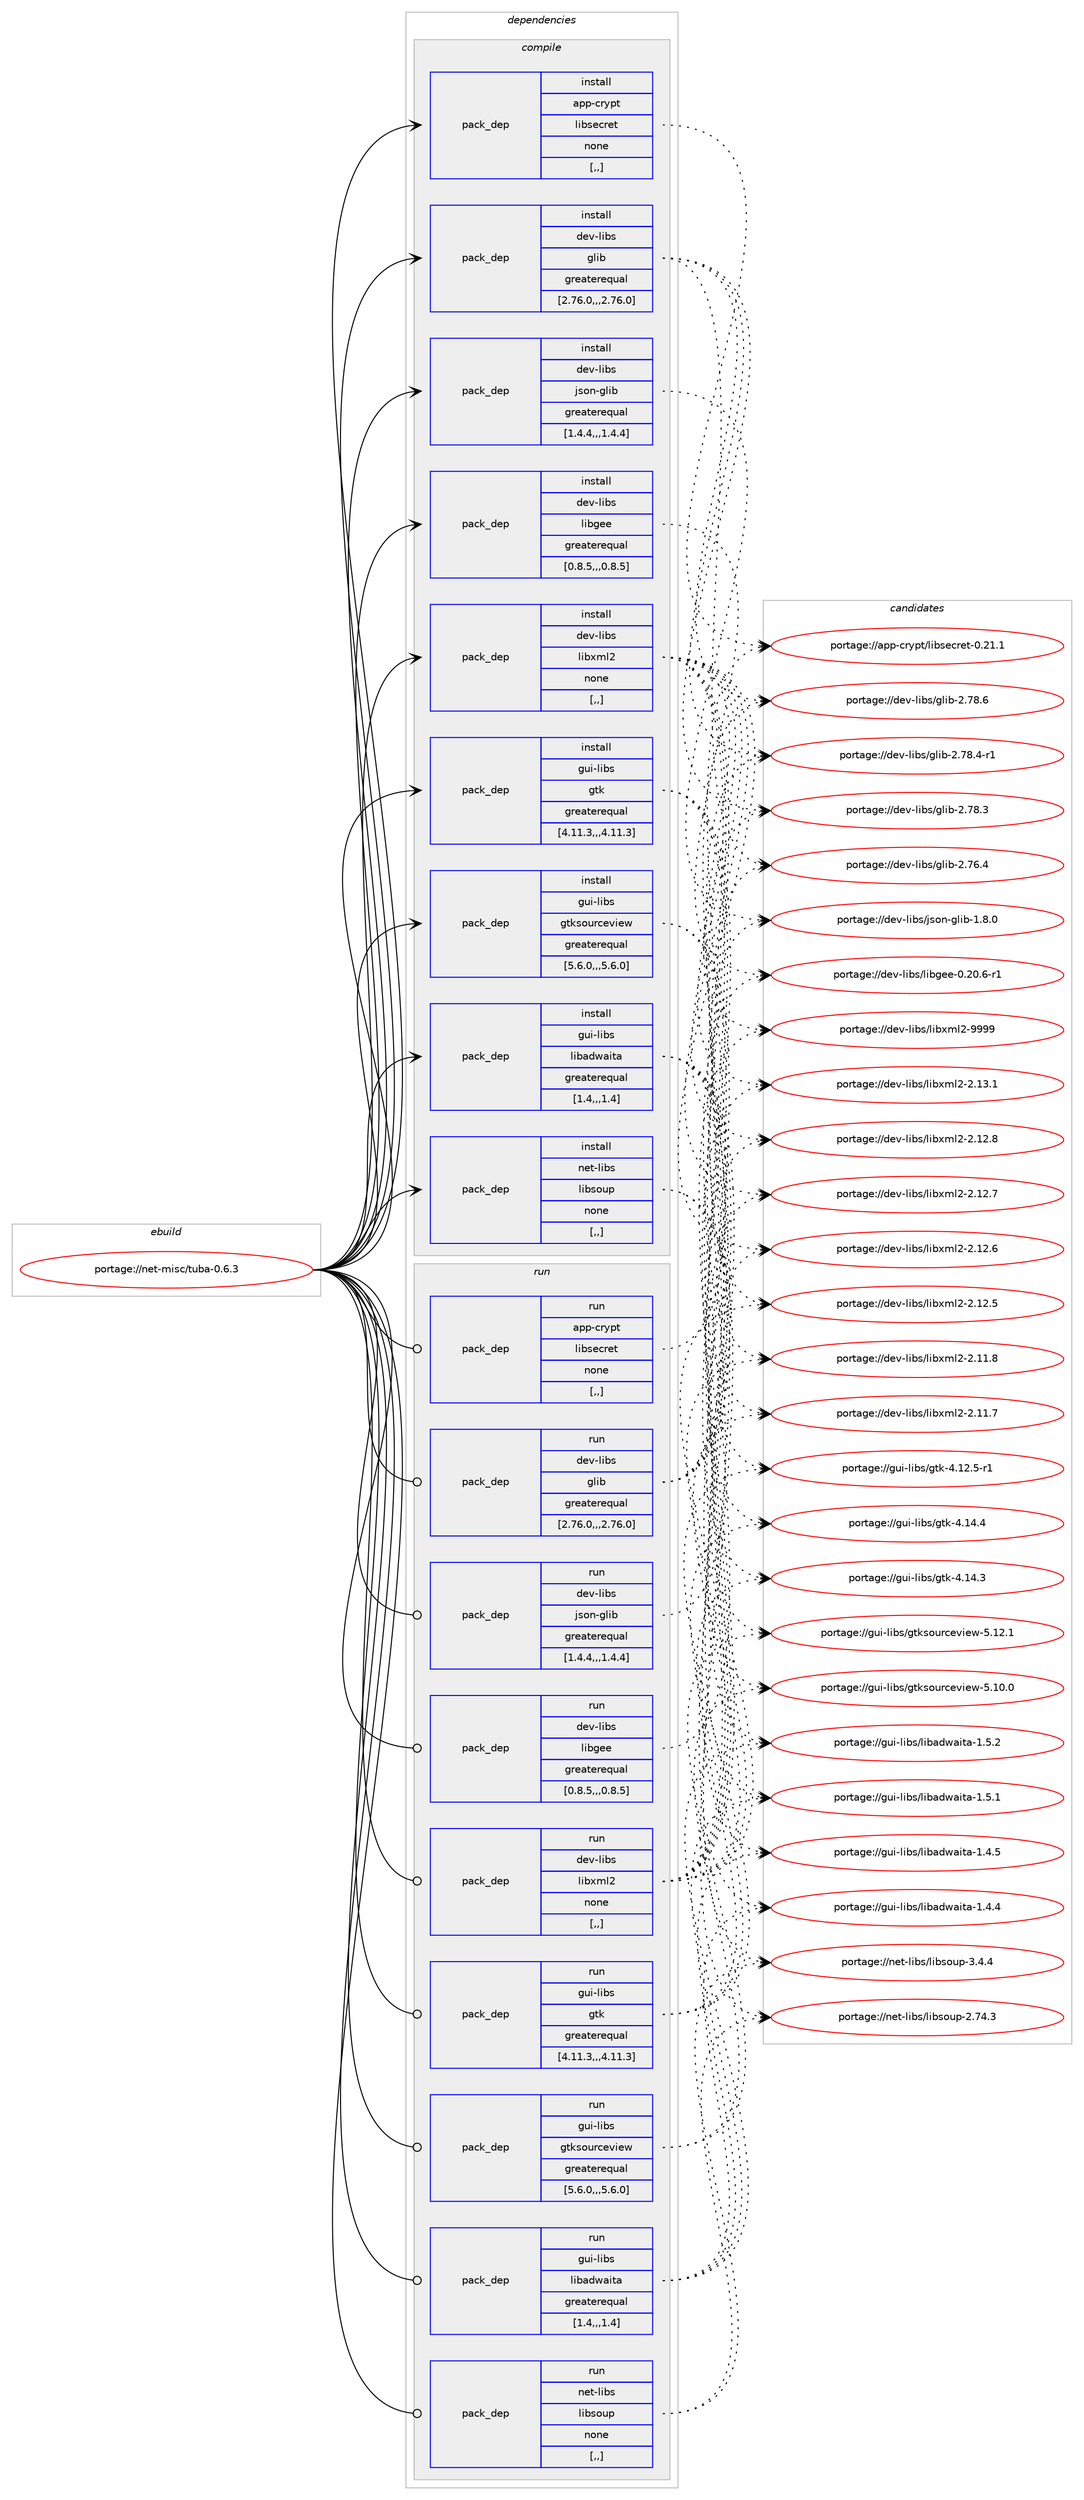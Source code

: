 digraph prolog {

# *************
# Graph options
# *************

newrank=true;
concentrate=true;
compound=true;
graph [rankdir=LR,fontname=Helvetica,fontsize=10,ranksep=1.5];#, ranksep=2.5, nodesep=0.2];
edge  [arrowhead=vee];
node  [fontname=Helvetica,fontsize=10];

# **********
# The ebuild
# **********

subgraph cluster_leftcol {
color=gray;
label=<<i>ebuild</i>>;
id [label="portage://net-misc/tuba-0.6.3", color=red, width=4, href="../net-misc/tuba-0.6.3.svg"];
}

# ****************
# The dependencies
# ****************

subgraph cluster_midcol {
color=gray;
label=<<i>dependencies</i>>;
subgraph cluster_compile {
fillcolor="#eeeeee";
style=filled;
label=<<i>compile</i>>;
subgraph pack275006 {
dependency377018 [label=<<TABLE BORDER="0" CELLBORDER="1" CELLSPACING="0" CELLPADDING="4" WIDTH="220"><TR><TD ROWSPAN="6" CELLPADDING="30">pack_dep</TD></TR><TR><TD WIDTH="110">install</TD></TR><TR><TD>app-crypt</TD></TR><TR><TD>libsecret</TD></TR><TR><TD>none</TD></TR><TR><TD>[,,]</TD></TR></TABLE>>, shape=none, color=blue];
}
id:e -> dependency377018:w [weight=20,style="solid",arrowhead="vee"];
subgraph pack275007 {
dependency377019 [label=<<TABLE BORDER="0" CELLBORDER="1" CELLSPACING="0" CELLPADDING="4" WIDTH="220"><TR><TD ROWSPAN="6" CELLPADDING="30">pack_dep</TD></TR><TR><TD WIDTH="110">install</TD></TR><TR><TD>dev-libs</TD></TR><TR><TD>glib</TD></TR><TR><TD>greaterequal</TD></TR><TR><TD>[2.76.0,,,2.76.0]</TD></TR></TABLE>>, shape=none, color=blue];
}
id:e -> dependency377019:w [weight=20,style="solid",arrowhead="vee"];
subgraph pack275008 {
dependency377020 [label=<<TABLE BORDER="0" CELLBORDER="1" CELLSPACING="0" CELLPADDING="4" WIDTH="220"><TR><TD ROWSPAN="6" CELLPADDING="30">pack_dep</TD></TR><TR><TD WIDTH="110">install</TD></TR><TR><TD>dev-libs</TD></TR><TR><TD>json-glib</TD></TR><TR><TD>greaterequal</TD></TR><TR><TD>[1.4.4,,,1.4.4]</TD></TR></TABLE>>, shape=none, color=blue];
}
id:e -> dependency377020:w [weight=20,style="solid",arrowhead="vee"];
subgraph pack275009 {
dependency377021 [label=<<TABLE BORDER="0" CELLBORDER="1" CELLSPACING="0" CELLPADDING="4" WIDTH="220"><TR><TD ROWSPAN="6" CELLPADDING="30">pack_dep</TD></TR><TR><TD WIDTH="110">install</TD></TR><TR><TD>dev-libs</TD></TR><TR><TD>libgee</TD></TR><TR><TD>greaterequal</TD></TR><TR><TD>[0.8.5,,,0.8.5]</TD></TR></TABLE>>, shape=none, color=blue];
}
id:e -> dependency377021:w [weight=20,style="solid",arrowhead="vee"];
subgraph pack275010 {
dependency377022 [label=<<TABLE BORDER="0" CELLBORDER="1" CELLSPACING="0" CELLPADDING="4" WIDTH="220"><TR><TD ROWSPAN="6" CELLPADDING="30">pack_dep</TD></TR><TR><TD WIDTH="110">install</TD></TR><TR><TD>dev-libs</TD></TR><TR><TD>libxml2</TD></TR><TR><TD>none</TD></TR><TR><TD>[,,]</TD></TR></TABLE>>, shape=none, color=blue];
}
id:e -> dependency377022:w [weight=20,style="solid",arrowhead="vee"];
subgraph pack275011 {
dependency377023 [label=<<TABLE BORDER="0" CELLBORDER="1" CELLSPACING="0" CELLPADDING="4" WIDTH="220"><TR><TD ROWSPAN="6" CELLPADDING="30">pack_dep</TD></TR><TR><TD WIDTH="110">install</TD></TR><TR><TD>gui-libs</TD></TR><TR><TD>gtk</TD></TR><TR><TD>greaterequal</TD></TR><TR><TD>[4.11.3,,,4.11.3]</TD></TR></TABLE>>, shape=none, color=blue];
}
id:e -> dependency377023:w [weight=20,style="solid",arrowhead="vee"];
subgraph pack275012 {
dependency377024 [label=<<TABLE BORDER="0" CELLBORDER="1" CELLSPACING="0" CELLPADDING="4" WIDTH="220"><TR><TD ROWSPAN="6" CELLPADDING="30">pack_dep</TD></TR><TR><TD WIDTH="110">install</TD></TR><TR><TD>gui-libs</TD></TR><TR><TD>gtksourceview</TD></TR><TR><TD>greaterequal</TD></TR><TR><TD>[5.6.0,,,5.6.0]</TD></TR></TABLE>>, shape=none, color=blue];
}
id:e -> dependency377024:w [weight=20,style="solid",arrowhead="vee"];
subgraph pack275013 {
dependency377025 [label=<<TABLE BORDER="0" CELLBORDER="1" CELLSPACING="0" CELLPADDING="4" WIDTH="220"><TR><TD ROWSPAN="6" CELLPADDING="30">pack_dep</TD></TR><TR><TD WIDTH="110">install</TD></TR><TR><TD>gui-libs</TD></TR><TR><TD>libadwaita</TD></TR><TR><TD>greaterequal</TD></TR><TR><TD>[1.4,,,1.4]</TD></TR></TABLE>>, shape=none, color=blue];
}
id:e -> dependency377025:w [weight=20,style="solid",arrowhead="vee"];
subgraph pack275014 {
dependency377026 [label=<<TABLE BORDER="0" CELLBORDER="1" CELLSPACING="0" CELLPADDING="4" WIDTH="220"><TR><TD ROWSPAN="6" CELLPADDING="30">pack_dep</TD></TR><TR><TD WIDTH="110">install</TD></TR><TR><TD>net-libs</TD></TR><TR><TD>libsoup</TD></TR><TR><TD>none</TD></TR><TR><TD>[,,]</TD></TR></TABLE>>, shape=none, color=blue];
}
id:e -> dependency377026:w [weight=20,style="solid",arrowhead="vee"];
}
subgraph cluster_compileandrun {
fillcolor="#eeeeee";
style=filled;
label=<<i>compile and run</i>>;
}
subgraph cluster_run {
fillcolor="#eeeeee";
style=filled;
label=<<i>run</i>>;
subgraph pack275015 {
dependency377027 [label=<<TABLE BORDER="0" CELLBORDER="1" CELLSPACING="0" CELLPADDING="4" WIDTH="220"><TR><TD ROWSPAN="6" CELLPADDING="30">pack_dep</TD></TR><TR><TD WIDTH="110">run</TD></TR><TR><TD>app-crypt</TD></TR><TR><TD>libsecret</TD></TR><TR><TD>none</TD></TR><TR><TD>[,,]</TD></TR></TABLE>>, shape=none, color=blue];
}
id:e -> dependency377027:w [weight=20,style="solid",arrowhead="odot"];
subgraph pack275016 {
dependency377028 [label=<<TABLE BORDER="0" CELLBORDER="1" CELLSPACING="0" CELLPADDING="4" WIDTH="220"><TR><TD ROWSPAN="6" CELLPADDING="30">pack_dep</TD></TR><TR><TD WIDTH="110">run</TD></TR><TR><TD>dev-libs</TD></TR><TR><TD>glib</TD></TR><TR><TD>greaterequal</TD></TR><TR><TD>[2.76.0,,,2.76.0]</TD></TR></TABLE>>, shape=none, color=blue];
}
id:e -> dependency377028:w [weight=20,style="solid",arrowhead="odot"];
subgraph pack275017 {
dependency377029 [label=<<TABLE BORDER="0" CELLBORDER="1" CELLSPACING="0" CELLPADDING="4" WIDTH="220"><TR><TD ROWSPAN="6" CELLPADDING="30">pack_dep</TD></TR><TR><TD WIDTH="110">run</TD></TR><TR><TD>dev-libs</TD></TR><TR><TD>json-glib</TD></TR><TR><TD>greaterequal</TD></TR><TR><TD>[1.4.4,,,1.4.4]</TD></TR></TABLE>>, shape=none, color=blue];
}
id:e -> dependency377029:w [weight=20,style="solid",arrowhead="odot"];
subgraph pack275018 {
dependency377030 [label=<<TABLE BORDER="0" CELLBORDER="1" CELLSPACING="0" CELLPADDING="4" WIDTH="220"><TR><TD ROWSPAN="6" CELLPADDING="30">pack_dep</TD></TR><TR><TD WIDTH="110">run</TD></TR><TR><TD>dev-libs</TD></TR><TR><TD>libgee</TD></TR><TR><TD>greaterequal</TD></TR><TR><TD>[0.8.5,,,0.8.5]</TD></TR></TABLE>>, shape=none, color=blue];
}
id:e -> dependency377030:w [weight=20,style="solid",arrowhead="odot"];
subgraph pack275019 {
dependency377031 [label=<<TABLE BORDER="0" CELLBORDER="1" CELLSPACING="0" CELLPADDING="4" WIDTH="220"><TR><TD ROWSPAN="6" CELLPADDING="30">pack_dep</TD></TR><TR><TD WIDTH="110">run</TD></TR><TR><TD>dev-libs</TD></TR><TR><TD>libxml2</TD></TR><TR><TD>none</TD></TR><TR><TD>[,,]</TD></TR></TABLE>>, shape=none, color=blue];
}
id:e -> dependency377031:w [weight=20,style="solid",arrowhead="odot"];
subgraph pack275020 {
dependency377032 [label=<<TABLE BORDER="0" CELLBORDER="1" CELLSPACING="0" CELLPADDING="4" WIDTH="220"><TR><TD ROWSPAN="6" CELLPADDING="30">pack_dep</TD></TR><TR><TD WIDTH="110">run</TD></TR><TR><TD>gui-libs</TD></TR><TR><TD>gtk</TD></TR><TR><TD>greaterequal</TD></TR><TR><TD>[4.11.3,,,4.11.3]</TD></TR></TABLE>>, shape=none, color=blue];
}
id:e -> dependency377032:w [weight=20,style="solid",arrowhead="odot"];
subgraph pack275021 {
dependency377033 [label=<<TABLE BORDER="0" CELLBORDER="1" CELLSPACING="0" CELLPADDING="4" WIDTH="220"><TR><TD ROWSPAN="6" CELLPADDING="30">pack_dep</TD></TR><TR><TD WIDTH="110">run</TD></TR><TR><TD>gui-libs</TD></TR><TR><TD>gtksourceview</TD></TR><TR><TD>greaterequal</TD></TR><TR><TD>[5.6.0,,,5.6.0]</TD></TR></TABLE>>, shape=none, color=blue];
}
id:e -> dependency377033:w [weight=20,style="solid",arrowhead="odot"];
subgraph pack275022 {
dependency377034 [label=<<TABLE BORDER="0" CELLBORDER="1" CELLSPACING="0" CELLPADDING="4" WIDTH="220"><TR><TD ROWSPAN="6" CELLPADDING="30">pack_dep</TD></TR><TR><TD WIDTH="110">run</TD></TR><TR><TD>gui-libs</TD></TR><TR><TD>libadwaita</TD></TR><TR><TD>greaterequal</TD></TR><TR><TD>[1.4,,,1.4]</TD></TR></TABLE>>, shape=none, color=blue];
}
id:e -> dependency377034:w [weight=20,style="solid",arrowhead="odot"];
subgraph pack275023 {
dependency377035 [label=<<TABLE BORDER="0" CELLBORDER="1" CELLSPACING="0" CELLPADDING="4" WIDTH="220"><TR><TD ROWSPAN="6" CELLPADDING="30">pack_dep</TD></TR><TR><TD WIDTH="110">run</TD></TR><TR><TD>net-libs</TD></TR><TR><TD>libsoup</TD></TR><TR><TD>none</TD></TR><TR><TD>[,,]</TD></TR></TABLE>>, shape=none, color=blue];
}
id:e -> dependency377035:w [weight=20,style="solid",arrowhead="odot"];
}
}

# **************
# The candidates
# **************

subgraph cluster_choices {
rank=same;
color=gray;
label=<<i>candidates</i>>;

subgraph choice275006 {
color=black;
nodesep=1;
choice97112112459911412111211647108105981151019911410111645484650494649 [label="portage://app-crypt/libsecret-0.21.1", color=red, width=4,href="../app-crypt/libsecret-0.21.1.svg"];
dependency377018:e -> choice97112112459911412111211647108105981151019911410111645484650494649:w [style=dotted,weight="100"];
}
subgraph choice275007 {
color=black;
nodesep=1;
choice1001011184510810598115471031081059845504655564654 [label="portage://dev-libs/glib-2.78.6", color=red, width=4,href="../dev-libs/glib-2.78.6.svg"];
choice10010111845108105981154710310810598455046555646524511449 [label="portage://dev-libs/glib-2.78.4-r1", color=red, width=4,href="../dev-libs/glib-2.78.4-r1.svg"];
choice1001011184510810598115471031081059845504655564651 [label="portage://dev-libs/glib-2.78.3", color=red, width=4,href="../dev-libs/glib-2.78.3.svg"];
choice1001011184510810598115471031081059845504655544652 [label="portage://dev-libs/glib-2.76.4", color=red, width=4,href="../dev-libs/glib-2.76.4.svg"];
dependency377019:e -> choice1001011184510810598115471031081059845504655564654:w [style=dotted,weight="100"];
dependency377019:e -> choice10010111845108105981154710310810598455046555646524511449:w [style=dotted,weight="100"];
dependency377019:e -> choice1001011184510810598115471031081059845504655564651:w [style=dotted,weight="100"];
dependency377019:e -> choice1001011184510810598115471031081059845504655544652:w [style=dotted,weight="100"];
}
subgraph choice275008 {
color=black;
nodesep=1;
choice1001011184510810598115471061151111104510310810598454946564648 [label="portage://dev-libs/json-glib-1.8.0", color=red, width=4,href="../dev-libs/json-glib-1.8.0.svg"];
dependency377020:e -> choice1001011184510810598115471061151111104510310810598454946564648:w [style=dotted,weight="100"];
}
subgraph choice275009 {
color=black;
nodesep=1;
choice10010111845108105981154710810598103101101454846504846544511449 [label="portage://dev-libs/libgee-0.20.6-r1", color=red, width=4,href="../dev-libs/libgee-0.20.6-r1.svg"];
dependency377021:e -> choice10010111845108105981154710810598103101101454846504846544511449:w [style=dotted,weight="100"];
}
subgraph choice275010 {
color=black;
nodesep=1;
choice10010111845108105981154710810598120109108504557575757 [label="portage://dev-libs/libxml2-9999", color=red, width=4,href="../dev-libs/libxml2-9999.svg"];
choice100101118451081059811547108105981201091085045504649514649 [label="portage://dev-libs/libxml2-2.13.1", color=red, width=4,href="../dev-libs/libxml2-2.13.1.svg"];
choice100101118451081059811547108105981201091085045504649504656 [label="portage://dev-libs/libxml2-2.12.8", color=red, width=4,href="../dev-libs/libxml2-2.12.8.svg"];
choice100101118451081059811547108105981201091085045504649504655 [label="portage://dev-libs/libxml2-2.12.7", color=red, width=4,href="../dev-libs/libxml2-2.12.7.svg"];
choice100101118451081059811547108105981201091085045504649504654 [label="portage://dev-libs/libxml2-2.12.6", color=red, width=4,href="../dev-libs/libxml2-2.12.6.svg"];
choice100101118451081059811547108105981201091085045504649504653 [label="portage://dev-libs/libxml2-2.12.5", color=red, width=4,href="../dev-libs/libxml2-2.12.5.svg"];
choice100101118451081059811547108105981201091085045504649494656 [label="portage://dev-libs/libxml2-2.11.8", color=red, width=4,href="../dev-libs/libxml2-2.11.8.svg"];
choice100101118451081059811547108105981201091085045504649494655 [label="portage://dev-libs/libxml2-2.11.7", color=red, width=4,href="../dev-libs/libxml2-2.11.7.svg"];
dependency377022:e -> choice10010111845108105981154710810598120109108504557575757:w [style=dotted,weight="100"];
dependency377022:e -> choice100101118451081059811547108105981201091085045504649514649:w [style=dotted,weight="100"];
dependency377022:e -> choice100101118451081059811547108105981201091085045504649504656:w [style=dotted,weight="100"];
dependency377022:e -> choice100101118451081059811547108105981201091085045504649504655:w [style=dotted,weight="100"];
dependency377022:e -> choice100101118451081059811547108105981201091085045504649504654:w [style=dotted,weight="100"];
dependency377022:e -> choice100101118451081059811547108105981201091085045504649504653:w [style=dotted,weight="100"];
dependency377022:e -> choice100101118451081059811547108105981201091085045504649494656:w [style=dotted,weight="100"];
dependency377022:e -> choice100101118451081059811547108105981201091085045504649494655:w [style=dotted,weight="100"];
}
subgraph choice275011 {
color=black;
nodesep=1;
choice10311710545108105981154710311610745524649524652 [label="portage://gui-libs/gtk-4.14.4", color=red, width=4,href="../gui-libs/gtk-4.14.4.svg"];
choice10311710545108105981154710311610745524649524651 [label="portage://gui-libs/gtk-4.14.3", color=red, width=4,href="../gui-libs/gtk-4.14.3.svg"];
choice103117105451081059811547103116107455246495046534511449 [label="portage://gui-libs/gtk-4.12.5-r1", color=red, width=4,href="../gui-libs/gtk-4.12.5-r1.svg"];
dependency377023:e -> choice10311710545108105981154710311610745524649524652:w [style=dotted,weight="100"];
dependency377023:e -> choice10311710545108105981154710311610745524649524651:w [style=dotted,weight="100"];
dependency377023:e -> choice103117105451081059811547103116107455246495046534511449:w [style=dotted,weight="100"];
}
subgraph choice275012 {
color=black;
nodesep=1;
choice1031171054510810598115471031161071151111171149910111810510111945534649504649 [label="portage://gui-libs/gtksourceview-5.12.1", color=red, width=4,href="../gui-libs/gtksourceview-5.12.1.svg"];
choice1031171054510810598115471031161071151111171149910111810510111945534649484648 [label="portage://gui-libs/gtksourceview-5.10.0", color=red, width=4,href="../gui-libs/gtksourceview-5.10.0.svg"];
dependency377024:e -> choice1031171054510810598115471031161071151111171149910111810510111945534649504649:w [style=dotted,weight="100"];
dependency377024:e -> choice1031171054510810598115471031161071151111171149910111810510111945534649484648:w [style=dotted,weight="100"];
}
subgraph choice275013 {
color=black;
nodesep=1;
choice10311710545108105981154710810598971001199710511697454946534650 [label="portage://gui-libs/libadwaita-1.5.2", color=red, width=4,href="../gui-libs/libadwaita-1.5.2.svg"];
choice10311710545108105981154710810598971001199710511697454946534649 [label="portage://gui-libs/libadwaita-1.5.1", color=red, width=4,href="../gui-libs/libadwaita-1.5.1.svg"];
choice10311710545108105981154710810598971001199710511697454946524653 [label="portage://gui-libs/libadwaita-1.4.5", color=red, width=4,href="../gui-libs/libadwaita-1.4.5.svg"];
choice10311710545108105981154710810598971001199710511697454946524652 [label="portage://gui-libs/libadwaita-1.4.4", color=red, width=4,href="../gui-libs/libadwaita-1.4.4.svg"];
dependency377025:e -> choice10311710545108105981154710810598971001199710511697454946534650:w [style=dotted,weight="100"];
dependency377025:e -> choice10311710545108105981154710810598971001199710511697454946534649:w [style=dotted,weight="100"];
dependency377025:e -> choice10311710545108105981154710810598971001199710511697454946524653:w [style=dotted,weight="100"];
dependency377025:e -> choice10311710545108105981154710810598971001199710511697454946524652:w [style=dotted,weight="100"];
}
subgraph choice275014 {
color=black;
nodesep=1;
choice11010111645108105981154710810598115111117112455146524652 [label="portage://net-libs/libsoup-3.4.4", color=red, width=4,href="../net-libs/libsoup-3.4.4.svg"];
choice1101011164510810598115471081059811511111711245504655524651 [label="portage://net-libs/libsoup-2.74.3", color=red, width=4,href="../net-libs/libsoup-2.74.3.svg"];
dependency377026:e -> choice11010111645108105981154710810598115111117112455146524652:w [style=dotted,weight="100"];
dependency377026:e -> choice1101011164510810598115471081059811511111711245504655524651:w [style=dotted,weight="100"];
}
subgraph choice275015 {
color=black;
nodesep=1;
choice97112112459911412111211647108105981151019911410111645484650494649 [label="portage://app-crypt/libsecret-0.21.1", color=red, width=4,href="../app-crypt/libsecret-0.21.1.svg"];
dependency377027:e -> choice97112112459911412111211647108105981151019911410111645484650494649:w [style=dotted,weight="100"];
}
subgraph choice275016 {
color=black;
nodesep=1;
choice1001011184510810598115471031081059845504655564654 [label="portage://dev-libs/glib-2.78.6", color=red, width=4,href="../dev-libs/glib-2.78.6.svg"];
choice10010111845108105981154710310810598455046555646524511449 [label="portage://dev-libs/glib-2.78.4-r1", color=red, width=4,href="../dev-libs/glib-2.78.4-r1.svg"];
choice1001011184510810598115471031081059845504655564651 [label="portage://dev-libs/glib-2.78.3", color=red, width=4,href="../dev-libs/glib-2.78.3.svg"];
choice1001011184510810598115471031081059845504655544652 [label="portage://dev-libs/glib-2.76.4", color=red, width=4,href="../dev-libs/glib-2.76.4.svg"];
dependency377028:e -> choice1001011184510810598115471031081059845504655564654:w [style=dotted,weight="100"];
dependency377028:e -> choice10010111845108105981154710310810598455046555646524511449:w [style=dotted,weight="100"];
dependency377028:e -> choice1001011184510810598115471031081059845504655564651:w [style=dotted,weight="100"];
dependency377028:e -> choice1001011184510810598115471031081059845504655544652:w [style=dotted,weight="100"];
}
subgraph choice275017 {
color=black;
nodesep=1;
choice1001011184510810598115471061151111104510310810598454946564648 [label="portage://dev-libs/json-glib-1.8.0", color=red, width=4,href="../dev-libs/json-glib-1.8.0.svg"];
dependency377029:e -> choice1001011184510810598115471061151111104510310810598454946564648:w [style=dotted,weight="100"];
}
subgraph choice275018 {
color=black;
nodesep=1;
choice10010111845108105981154710810598103101101454846504846544511449 [label="portage://dev-libs/libgee-0.20.6-r1", color=red, width=4,href="../dev-libs/libgee-0.20.6-r1.svg"];
dependency377030:e -> choice10010111845108105981154710810598103101101454846504846544511449:w [style=dotted,weight="100"];
}
subgraph choice275019 {
color=black;
nodesep=1;
choice10010111845108105981154710810598120109108504557575757 [label="portage://dev-libs/libxml2-9999", color=red, width=4,href="../dev-libs/libxml2-9999.svg"];
choice100101118451081059811547108105981201091085045504649514649 [label="portage://dev-libs/libxml2-2.13.1", color=red, width=4,href="../dev-libs/libxml2-2.13.1.svg"];
choice100101118451081059811547108105981201091085045504649504656 [label="portage://dev-libs/libxml2-2.12.8", color=red, width=4,href="../dev-libs/libxml2-2.12.8.svg"];
choice100101118451081059811547108105981201091085045504649504655 [label="portage://dev-libs/libxml2-2.12.7", color=red, width=4,href="../dev-libs/libxml2-2.12.7.svg"];
choice100101118451081059811547108105981201091085045504649504654 [label="portage://dev-libs/libxml2-2.12.6", color=red, width=4,href="../dev-libs/libxml2-2.12.6.svg"];
choice100101118451081059811547108105981201091085045504649504653 [label="portage://dev-libs/libxml2-2.12.5", color=red, width=4,href="../dev-libs/libxml2-2.12.5.svg"];
choice100101118451081059811547108105981201091085045504649494656 [label="portage://dev-libs/libxml2-2.11.8", color=red, width=4,href="../dev-libs/libxml2-2.11.8.svg"];
choice100101118451081059811547108105981201091085045504649494655 [label="portage://dev-libs/libxml2-2.11.7", color=red, width=4,href="../dev-libs/libxml2-2.11.7.svg"];
dependency377031:e -> choice10010111845108105981154710810598120109108504557575757:w [style=dotted,weight="100"];
dependency377031:e -> choice100101118451081059811547108105981201091085045504649514649:w [style=dotted,weight="100"];
dependency377031:e -> choice100101118451081059811547108105981201091085045504649504656:w [style=dotted,weight="100"];
dependency377031:e -> choice100101118451081059811547108105981201091085045504649504655:w [style=dotted,weight="100"];
dependency377031:e -> choice100101118451081059811547108105981201091085045504649504654:w [style=dotted,weight="100"];
dependency377031:e -> choice100101118451081059811547108105981201091085045504649504653:w [style=dotted,weight="100"];
dependency377031:e -> choice100101118451081059811547108105981201091085045504649494656:w [style=dotted,weight="100"];
dependency377031:e -> choice100101118451081059811547108105981201091085045504649494655:w [style=dotted,weight="100"];
}
subgraph choice275020 {
color=black;
nodesep=1;
choice10311710545108105981154710311610745524649524652 [label="portage://gui-libs/gtk-4.14.4", color=red, width=4,href="../gui-libs/gtk-4.14.4.svg"];
choice10311710545108105981154710311610745524649524651 [label="portage://gui-libs/gtk-4.14.3", color=red, width=4,href="../gui-libs/gtk-4.14.3.svg"];
choice103117105451081059811547103116107455246495046534511449 [label="portage://gui-libs/gtk-4.12.5-r1", color=red, width=4,href="../gui-libs/gtk-4.12.5-r1.svg"];
dependency377032:e -> choice10311710545108105981154710311610745524649524652:w [style=dotted,weight="100"];
dependency377032:e -> choice10311710545108105981154710311610745524649524651:w [style=dotted,weight="100"];
dependency377032:e -> choice103117105451081059811547103116107455246495046534511449:w [style=dotted,weight="100"];
}
subgraph choice275021 {
color=black;
nodesep=1;
choice1031171054510810598115471031161071151111171149910111810510111945534649504649 [label="portage://gui-libs/gtksourceview-5.12.1", color=red, width=4,href="../gui-libs/gtksourceview-5.12.1.svg"];
choice1031171054510810598115471031161071151111171149910111810510111945534649484648 [label="portage://gui-libs/gtksourceview-5.10.0", color=red, width=4,href="../gui-libs/gtksourceview-5.10.0.svg"];
dependency377033:e -> choice1031171054510810598115471031161071151111171149910111810510111945534649504649:w [style=dotted,weight="100"];
dependency377033:e -> choice1031171054510810598115471031161071151111171149910111810510111945534649484648:w [style=dotted,weight="100"];
}
subgraph choice275022 {
color=black;
nodesep=1;
choice10311710545108105981154710810598971001199710511697454946534650 [label="portage://gui-libs/libadwaita-1.5.2", color=red, width=4,href="../gui-libs/libadwaita-1.5.2.svg"];
choice10311710545108105981154710810598971001199710511697454946534649 [label="portage://gui-libs/libadwaita-1.5.1", color=red, width=4,href="../gui-libs/libadwaita-1.5.1.svg"];
choice10311710545108105981154710810598971001199710511697454946524653 [label="portage://gui-libs/libadwaita-1.4.5", color=red, width=4,href="../gui-libs/libadwaita-1.4.5.svg"];
choice10311710545108105981154710810598971001199710511697454946524652 [label="portage://gui-libs/libadwaita-1.4.4", color=red, width=4,href="../gui-libs/libadwaita-1.4.4.svg"];
dependency377034:e -> choice10311710545108105981154710810598971001199710511697454946534650:w [style=dotted,weight="100"];
dependency377034:e -> choice10311710545108105981154710810598971001199710511697454946534649:w [style=dotted,weight="100"];
dependency377034:e -> choice10311710545108105981154710810598971001199710511697454946524653:w [style=dotted,weight="100"];
dependency377034:e -> choice10311710545108105981154710810598971001199710511697454946524652:w [style=dotted,weight="100"];
}
subgraph choice275023 {
color=black;
nodesep=1;
choice11010111645108105981154710810598115111117112455146524652 [label="portage://net-libs/libsoup-3.4.4", color=red, width=4,href="../net-libs/libsoup-3.4.4.svg"];
choice1101011164510810598115471081059811511111711245504655524651 [label="portage://net-libs/libsoup-2.74.3", color=red, width=4,href="../net-libs/libsoup-2.74.3.svg"];
dependency377035:e -> choice11010111645108105981154710810598115111117112455146524652:w [style=dotted,weight="100"];
dependency377035:e -> choice1101011164510810598115471081059811511111711245504655524651:w [style=dotted,weight="100"];
}
}

}
